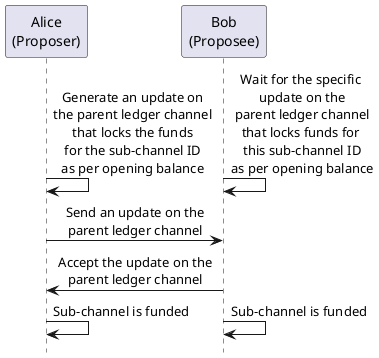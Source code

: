 ' SPDX-FileCopyrightText: 2021 Hyperledger
' SPDX-License-Identifier: CC-BY-4.0

@startuml open_funding_sub
!pragma teoz true
hide footbox
skinparam SequenceMessageAlign center

participant "Alice\n(Proposer)" as alice
participant "Bob\n(Proposee)" as bob


alice -> alice: Generate an update on\nthe parent ledger channel\nthat locks the funds\nfor the sub-channel ID\nas per opening balance
&bob -> bob: Wait for the specific \nupdate on the\nparent ledger channel\nthat locks funds for \nthis sub-channel ID\nas per opening balance

alice -> bob: Send an update on the\nparent ledger channel
alice <- bob: Accept the update on the\nparent ledger channel

alice -> alice: Sub-channel is funded
&bob -> bob: Sub-channel is funded

@enduml
